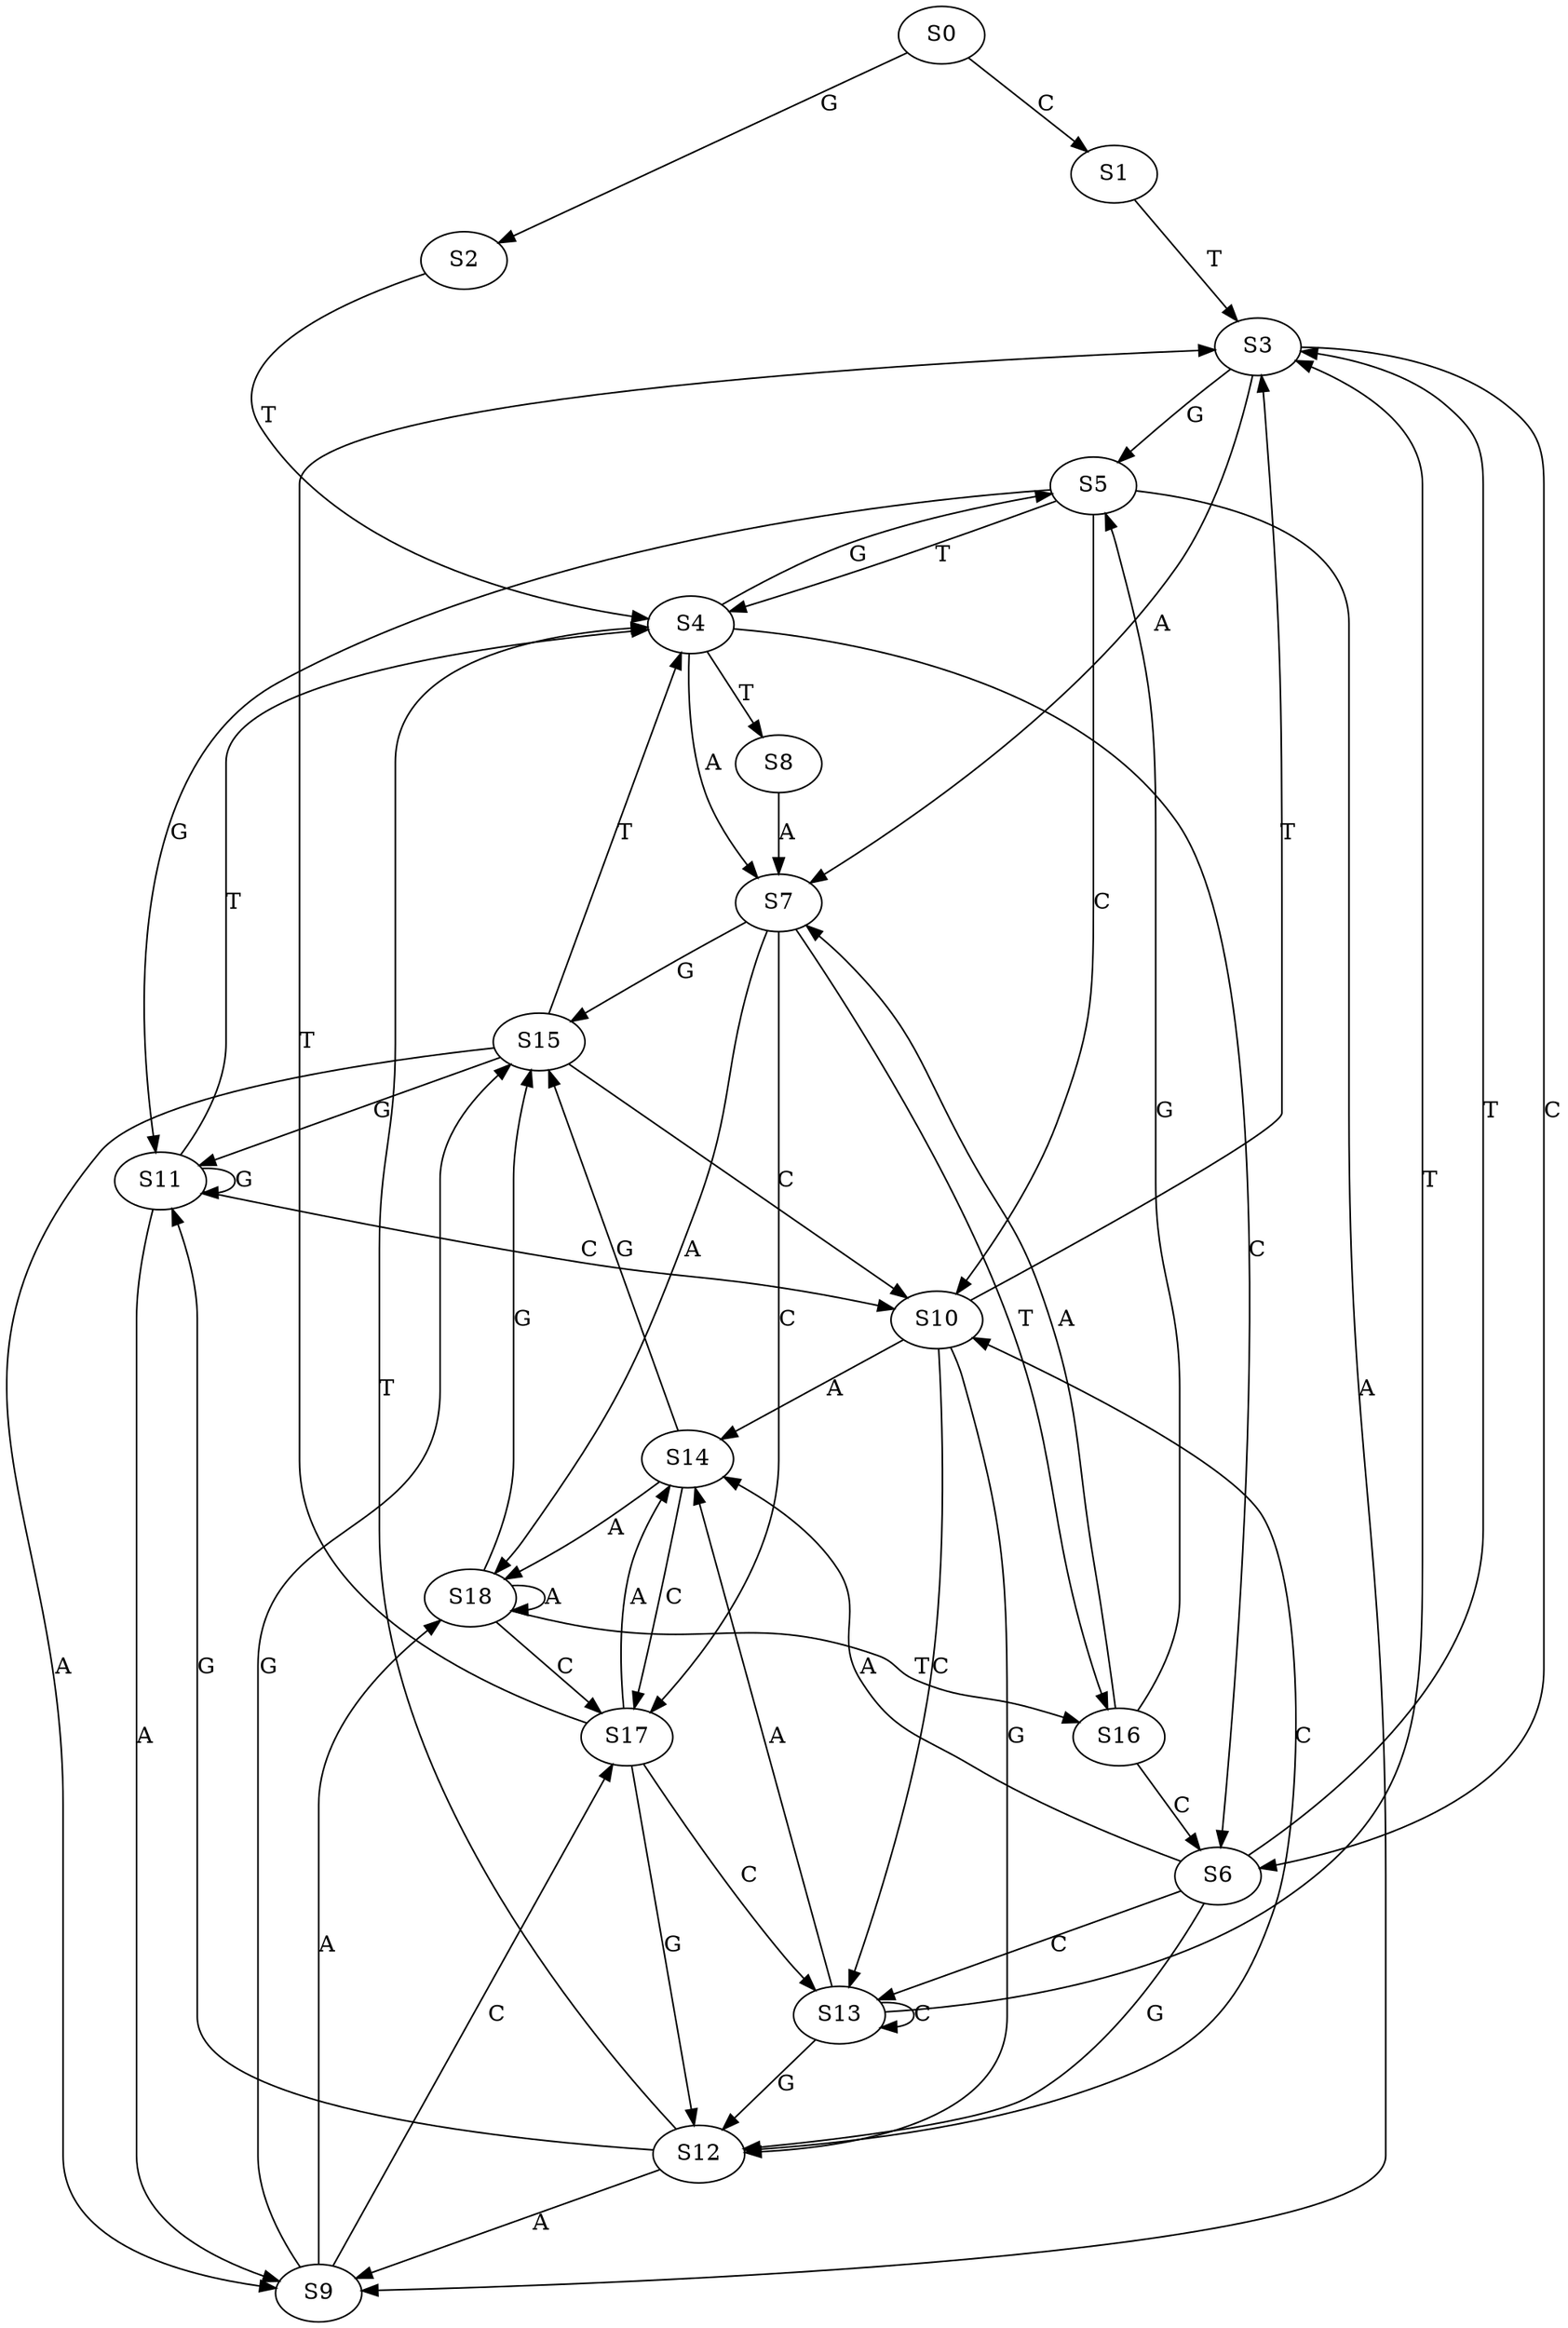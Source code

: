 strict digraph  {
	S0 -> S1 [ label = C ];
	S0 -> S2 [ label = G ];
	S1 -> S3 [ label = T ];
	S2 -> S4 [ label = T ];
	S3 -> S5 [ label = G ];
	S3 -> S6 [ label = C ];
	S3 -> S7 [ label = A ];
	S4 -> S7 [ label = A ];
	S4 -> S6 [ label = C ];
	S4 -> S5 [ label = G ];
	S4 -> S8 [ label = T ];
	S5 -> S9 [ label = A ];
	S5 -> S4 [ label = T ];
	S5 -> S10 [ label = C ];
	S5 -> S11 [ label = G ];
	S6 -> S3 [ label = T ];
	S6 -> S12 [ label = G ];
	S6 -> S13 [ label = C ];
	S6 -> S14 [ label = A ];
	S7 -> S15 [ label = G ];
	S7 -> S16 [ label = T ];
	S7 -> S17 [ label = C ];
	S7 -> S18 [ label = A ];
	S8 -> S7 [ label = A ];
	S9 -> S15 [ label = G ];
	S9 -> S18 [ label = A ];
	S9 -> S17 [ label = C ];
	S10 -> S13 [ label = C ];
	S10 -> S3 [ label = T ];
	S10 -> S12 [ label = G ];
	S10 -> S14 [ label = A ];
	S11 -> S9 [ label = A ];
	S11 -> S4 [ label = T ];
	S11 -> S11 [ label = G ];
	S11 -> S10 [ label = C ];
	S12 -> S11 [ label = G ];
	S12 -> S4 [ label = T ];
	S12 -> S9 [ label = A ];
	S12 -> S10 [ label = C ];
	S13 -> S12 [ label = G ];
	S13 -> S13 [ label = C ];
	S13 -> S14 [ label = A ];
	S13 -> S3 [ label = T ];
	S14 -> S15 [ label = G ];
	S14 -> S17 [ label = C ];
	S14 -> S18 [ label = A ];
	S15 -> S4 [ label = T ];
	S15 -> S11 [ label = G ];
	S15 -> S9 [ label = A ];
	S15 -> S10 [ label = C ];
	S16 -> S7 [ label = A ];
	S16 -> S6 [ label = C ];
	S16 -> S5 [ label = G ];
	S17 -> S14 [ label = A ];
	S17 -> S3 [ label = T ];
	S17 -> S13 [ label = C ];
	S17 -> S12 [ label = G ];
	S18 -> S16 [ label = T ];
	S18 -> S17 [ label = C ];
	S18 -> S15 [ label = G ];
	S18 -> S18 [ label = A ];
}
